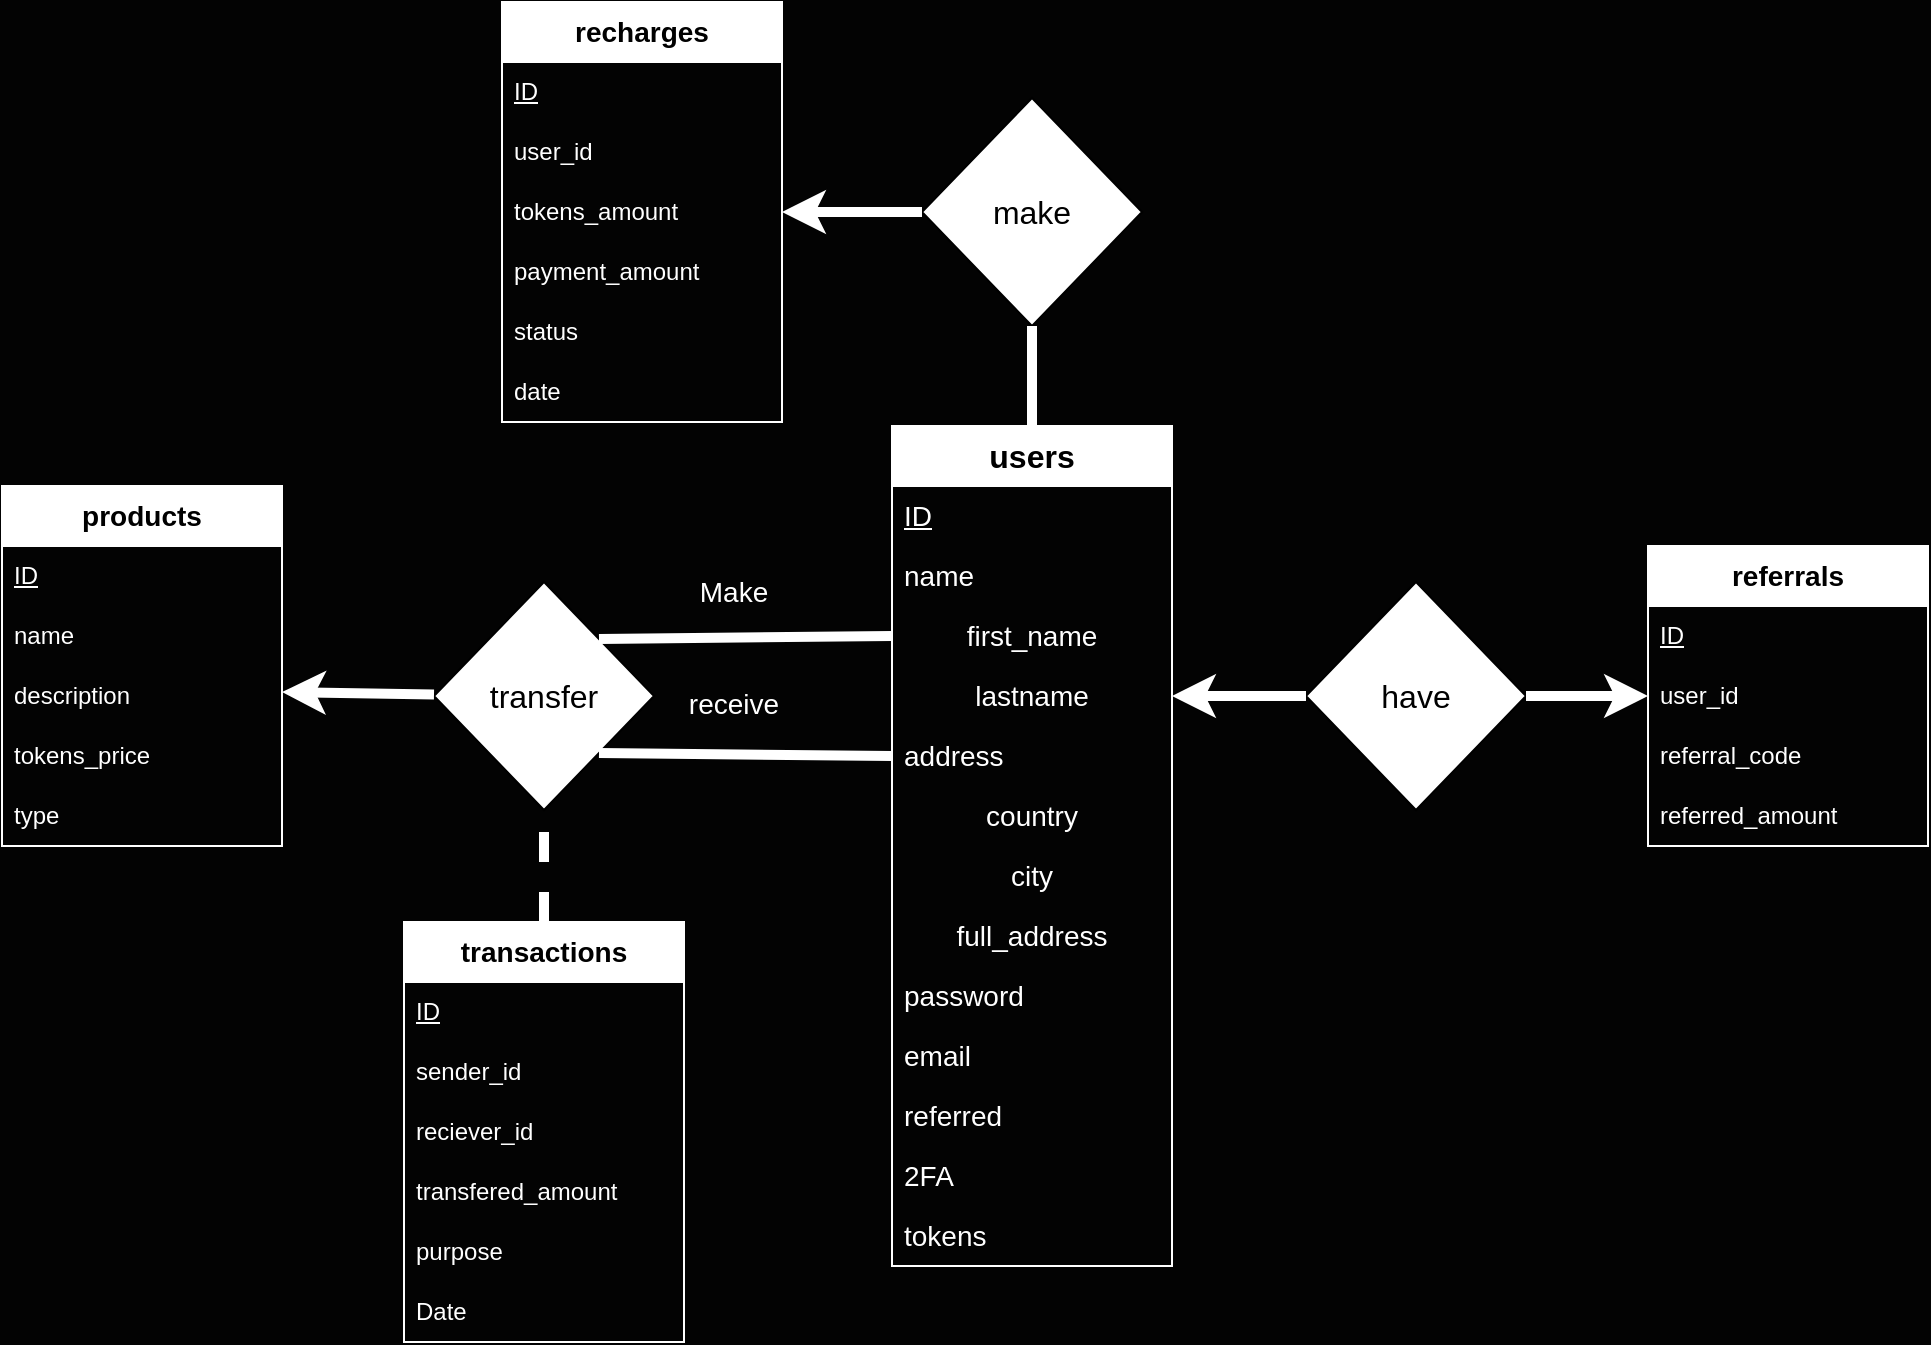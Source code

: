 <mxfile version="24.8.6">
  <diagram id="R2lEEEUBdFMjLlhIrx00" name="Page-1">
    <mxGraphModel dx="1622" dy="1074" grid="0" gridSize="10" guides="1" tooltips="1" connect="1" arrows="1" fold="1" page="0" pageScale="1" pageWidth="850" pageHeight="1100" background="#030303" math="0" shadow="0" extFonts="Permanent Marker^https://fonts.googleapis.com/css?family=Permanent+Marker">
      <root>
        <mxCell id="0" />
        <mxCell id="1" parent="0" />
        <mxCell id="bzM4wp5x5XGzccTKVfXO-14" value="&lt;b style=&quot;font-size: 14px;&quot;&gt;referrals&lt;/b&gt;" style="swimlane;fontStyle=0;childLayout=stackLayout;horizontal=1;startSize=30;horizontalStack=0;resizeParent=1;resizeParentMax=0;resizeLast=0;collapsible=1;marginBottom=0;whiteSpace=wrap;html=1;fontSize=14;strokeColor=#FFFFFF;" vertex="1" parent="1">
          <mxGeometry x="595" y="141" width="140" height="150" as="geometry" />
        </mxCell>
        <mxCell id="bzM4wp5x5XGzccTKVfXO-15" value="&lt;span&gt;ID&lt;/span&gt;" style="text;strokeColor=none;fillColor=none;align=left;verticalAlign=middle;spacingLeft=4;spacingRight=4;overflow=hidden;points=[[0,0.5],[1,0.5]];portConstraint=eastwest;rotatable=0;whiteSpace=wrap;html=1;fontColor=#FFFFFF;fontStyle=4" vertex="1" parent="bzM4wp5x5XGzccTKVfXO-14">
          <mxGeometry y="30" width="140" height="30" as="geometry" />
        </mxCell>
        <mxCell id="bzM4wp5x5XGzccTKVfXO-16" value="user_id" style="text;strokeColor=none;fillColor=none;align=left;verticalAlign=middle;spacingLeft=4;spacingRight=4;overflow=hidden;points=[[0,0.5],[1,0.5]];portConstraint=eastwest;rotatable=0;whiteSpace=wrap;html=1;fontColor=#FFFFFF;" vertex="1" parent="bzM4wp5x5XGzccTKVfXO-14">
          <mxGeometry y="60" width="140" height="30" as="geometry" />
        </mxCell>
        <mxCell id="bzM4wp5x5XGzccTKVfXO-20" value="referral_code" style="text;strokeColor=none;fillColor=none;align=left;verticalAlign=middle;spacingLeft=4;spacingRight=4;overflow=hidden;points=[[0,0.5],[1,0.5]];portConstraint=eastwest;rotatable=0;whiteSpace=wrap;html=1;fontColor=#FFFFFF;" vertex="1" parent="bzM4wp5x5XGzccTKVfXO-14">
          <mxGeometry y="90" width="140" height="30" as="geometry" />
        </mxCell>
        <mxCell id="bzM4wp5x5XGzccTKVfXO-19" value="referred_amount" style="text;strokeColor=none;fillColor=none;align=left;verticalAlign=middle;spacingLeft=4;spacingRight=4;overflow=hidden;points=[[0,0.5],[1,0.5]];portConstraint=eastwest;rotatable=0;whiteSpace=wrap;html=1;fontColor=#FFFFFF;" vertex="1" parent="bzM4wp5x5XGzccTKVfXO-14">
          <mxGeometry y="120" width="140" height="30" as="geometry" />
        </mxCell>
        <mxCell id="bzM4wp5x5XGzccTKVfXO-22" value="&lt;b&gt;users&lt;/b&gt;" style="swimlane;fontStyle=0;childLayout=stackLayout;horizontal=1;startSize=30;horizontalStack=0;resizeParent=1;resizeParentMax=0;resizeLast=0;collapsible=1;marginBottom=0;whiteSpace=wrap;html=1;fontSize=16;strokeColor=#FFFFFF;" vertex="1" parent="1">
          <mxGeometry x="217" y="81" width="140" height="420" as="geometry" />
        </mxCell>
        <mxCell id="bzM4wp5x5XGzccTKVfXO-23" value="&lt;span style=&quot;font-size: 14px;&quot;&gt;ID&lt;/span&gt;" style="text;strokeColor=none;fillColor=none;align=left;verticalAlign=middle;spacingLeft=4;spacingRight=4;overflow=hidden;points=[[0,0.5],[1,0.5]];portConstraint=eastwest;rotatable=0;whiteSpace=wrap;html=1;fontColor=#FFFFFF;fontSize=14;fontStyle=4" vertex="1" parent="bzM4wp5x5XGzccTKVfXO-22">
          <mxGeometry y="30" width="140" height="30" as="geometry" />
        </mxCell>
        <mxCell id="bzM4wp5x5XGzccTKVfXO-24" value="name" style="text;strokeColor=none;fillColor=none;align=left;verticalAlign=middle;spacingLeft=4;spacingRight=4;overflow=hidden;points=[[0,0.5],[1,0.5]];portConstraint=eastwest;rotatable=0;whiteSpace=wrap;html=1;fontColor=#FFFFFF;fontSize=14;" vertex="1" parent="bzM4wp5x5XGzccTKVfXO-22">
          <mxGeometry y="60" width="140" height="30" as="geometry" />
        </mxCell>
        <mxCell id="bzM4wp5x5XGzccTKVfXO-25" value="first_name" style="text;strokeColor=none;fillColor=none;align=center;verticalAlign=middle;spacingLeft=4;spacingRight=4;overflow=hidden;points=[[0,0.5],[1,0.5]];portConstraint=eastwest;rotatable=0;whiteSpace=wrap;html=1;fontColor=#FFFFFF;fontSize=14;" vertex="1" parent="bzM4wp5x5XGzccTKVfXO-22">
          <mxGeometry y="90" width="140" height="30" as="geometry" />
        </mxCell>
        <mxCell id="bzM4wp5x5XGzccTKVfXO-26" value="lastname" style="text;strokeColor=none;fillColor=none;align=center;verticalAlign=middle;spacingLeft=4;spacingRight=4;overflow=hidden;points=[[0,0.5],[1,0.5]];portConstraint=eastwest;rotatable=0;whiteSpace=wrap;html=1;fontColor=#FFFFFF;fontSize=14;" vertex="1" parent="bzM4wp5x5XGzccTKVfXO-22">
          <mxGeometry y="120" width="140" height="30" as="geometry" />
        </mxCell>
        <mxCell id="bzM4wp5x5XGzccTKVfXO-27" value="address" style="text;strokeColor=none;fillColor=none;align=left;verticalAlign=middle;spacingLeft=4;spacingRight=4;overflow=hidden;points=[[0,0.5],[1,0.5]];portConstraint=eastwest;rotatable=0;whiteSpace=wrap;html=1;fontColor=#FFFFFF;fontSize=14;" vertex="1" parent="bzM4wp5x5XGzccTKVfXO-22">
          <mxGeometry y="150" width="140" height="30" as="geometry" />
        </mxCell>
        <mxCell id="bzM4wp5x5XGzccTKVfXO-28" value="country" style="text;strokeColor=none;fillColor=none;align=center;verticalAlign=middle;spacingLeft=4;spacingRight=4;overflow=hidden;points=[[0,0.5],[1,0.5]];portConstraint=eastwest;rotatable=0;whiteSpace=wrap;html=1;fontColor=#FFFFFF;fontSize=14;" vertex="1" parent="bzM4wp5x5XGzccTKVfXO-22">
          <mxGeometry y="180" width="140" height="30" as="geometry" />
        </mxCell>
        <mxCell id="bzM4wp5x5XGzccTKVfXO-29" value="city" style="text;strokeColor=none;fillColor=none;align=center;verticalAlign=middle;spacingLeft=4;spacingRight=4;overflow=hidden;points=[[0,0.5],[1,0.5]];portConstraint=eastwest;rotatable=0;whiteSpace=wrap;html=1;fontColor=#FFFFFF;fontSize=14;" vertex="1" parent="bzM4wp5x5XGzccTKVfXO-22">
          <mxGeometry y="210" width="140" height="30" as="geometry" />
        </mxCell>
        <mxCell id="bzM4wp5x5XGzccTKVfXO-30" value="full_address" style="text;strokeColor=none;fillColor=none;align=center;verticalAlign=middle;spacingLeft=4;spacingRight=4;overflow=hidden;points=[[0,0.5],[1,0.5]];portConstraint=eastwest;rotatable=0;whiteSpace=wrap;html=1;fontColor=#FFFFFF;fontSize=14;" vertex="1" parent="bzM4wp5x5XGzccTKVfXO-22">
          <mxGeometry y="240" width="140" height="30" as="geometry" />
        </mxCell>
        <mxCell id="bzM4wp5x5XGzccTKVfXO-31" value="password" style="text;strokeColor=none;fillColor=none;align=left;verticalAlign=middle;spacingLeft=4;spacingRight=4;overflow=hidden;points=[[0,0.5],[1,0.5]];portConstraint=eastwest;rotatable=0;whiteSpace=wrap;html=1;fontColor=#FFFFFF;fontSize=14;" vertex="1" parent="bzM4wp5x5XGzccTKVfXO-22">
          <mxGeometry y="270" width="140" height="30" as="geometry" />
        </mxCell>
        <mxCell id="bzM4wp5x5XGzccTKVfXO-32" value="email" style="text;strokeColor=none;fillColor=none;align=left;verticalAlign=middle;spacingLeft=4;spacingRight=4;overflow=hidden;points=[[0,0.5],[1,0.5]];portConstraint=eastwest;rotatable=0;whiteSpace=wrap;html=1;fontColor=#FFFFFF;fontSize=14;" vertex="1" parent="bzM4wp5x5XGzccTKVfXO-22">
          <mxGeometry y="300" width="140" height="30" as="geometry" />
        </mxCell>
        <mxCell id="bzM4wp5x5XGzccTKVfXO-33" value="referred" style="text;strokeColor=none;fillColor=none;align=left;verticalAlign=middle;spacingLeft=4;spacingRight=4;overflow=hidden;points=[[0,0.5],[1,0.5]];portConstraint=eastwest;rotatable=0;whiteSpace=wrap;html=1;fontColor=#FFFFFF;fontSize=14;" vertex="1" parent="bzM4wp5x5XGzccTKVfXO-22">
          <mxGeometry y="330" width="140" height="30" as="geometry" />
        </mxCell>
        <mxCell id="bzM4wp5x5XGzccTKVfXO-54" value="2FA" style="text;strokeColor=none;fillColor=none;align=left;verticalAlign=middle;spacingLeft=4;spacingRight=4;overflow=hidden;points=[[0,0.5],[1,0.5]];portConstraint=eastwest;rotatable=0;whiteSpace=wrap;html=1;fontColor=#FFFFFF;fontSize=14;" vertex="1" parent="bzM4wp5x5XGzccTKVfXO-22">
          <mxGeometry y="360" width="140" height="30" as="geometry" />
        </mxCell>
        <mxCell id="bzM4wp5x5XGzccTKVfXO-55" value="tokens" style="text;strokeColor=none;fillColor=none;align=left;verticalAlign=middle;spacingLeft=4;spacingRight=4;overflow=hidden;points=[[0,0.5],[1,0.5]];portConstraint=eastwest;rotatable=0;whiteSpace=wrap;html=1;fontColor=#FFFFFF;fontSize=14;" vertex="1" parent="bzM4wp5x5XGzccTKVfXO-22">
          <mxGeometry y="390" width="140" height="30" as="geometry" />
        </mxCell>
        <mxCell id="bzM4wp5x5XGzccTKVfXO-34" value="have" style="rhombus;whiteSpace=wrap;html=1;fontSize=16;" vertex="1" parent="1">
          <mxGeometry x="424" y="159" width="110" height="114" as="geometry" />
        </mxCell>
        <mxCell id="bzM4wp5x5XGzccTKVfXO-37" value="transfer" style="rhombus;whiteSpace=wrap;html=1;fontSize=16;" vertex="1" parent="1">
          <mxGeometry x="-12" y="159" width="110" height="114" as="geometry" />
        </mxCell>
        <mxCell id="bzM4wp5x5XGzccTKVfXO-38" value="&lt;font style=&quot;font-size: 14px;&quot;&gt;&lt;b&gt;transactions&lt;/b&gt;&lt;/font&gt;" style="swimlane;fontStyle=0;childLayout=stackLayout;horizontal=1;startSize=30;horizontalStack=0;resizeParent=1;resizeParentMax=0;resizeLast=0;collapsible=1;marginBottom=0;whiteSpace=wrap;html=1;fontSize=14;strokeColor=#FFFFFF;" vertex="1" parent="1">
          <mxGeometry x="-27" y="329" width="140" height="210" as="geometry" />
        </mxCell>
        <mxCell id="bzM4wp5x5XGzccTKVfXO-39" value="&lt;u&gt;ID&lt;/u&gt;" style="text;strokeColor=none;fillColor=none;align=left;verticalAlign=middle;spacingLeft=4;spacingRight=4;overflow=hidden;points=[[0,0.5],[1,0.5]];portConstraint=eastwest;rotatable=0;whiteSpace=wrap;html=1;fontColor=#FFFFFF;" vertex="1" parent="bzM4wp5x5XGzccTKVfXO-38">
          <mxGeometry y="30" width="140" height="30" as="geometry" />
        </mxCell>
        <mxCell id="bzM4wp5x5XGzccTKVfXO-40" value="sender_id" style="text;strokeColor=none;fillColor=none;align=left;verticalAlign=middle;spacingLeft=4;spacingRight=4;overflow=hidden;points=[[0,0.5],[1,0.5]];portConstraint=eastwest;rotatable=0;whiteSpace=wrap;html=1;fontColor=#FFFFFF;" vertex="1" parent="bzM4wp5x5XGzccTKVfXO-38">
          <mxGeometry y="60" width="140" height="30" as="geometry" />
        </mxCell>
        <mxCell id="bzM4wp5x5XGzccTKVfXO-41" value="reciever_id" style="text;strokeColor=none;fillColor=none;align=left;verticalAlign=middle;spacingLeft=4;spacingRight=4;overflow=hidden;points=[[0,0.5],[1,0.5]];portConstraint=eastwest;rotatable=0;whiteSpace=wrap;html=1;fontColor=#FFFFFF;" vertex="1" parent="bzM4wp5x5XGzccTKVfXO-38">
          <mxGeometry y="90" width="140" height="30" as="geometry" />
        </mxCell>
        <mxCell id="bzM4wp5x5XGzccTKVfXO-42" value="transfered_amount" style="text;strokeColor=none;fillColor=none;align=left;verticalAlign=middle;spacingLeft=4;spacingRight=4;overflow=hidden;points=[[0,0.5],[1,0.5]];portConstraint=eastwest;rotatable=0;whiteSpace=wrap;html=1;fontColor=#FFFFFF;" vertex="1" parent="bzM4wp5x5XGzccTKVfXO-38">
          <mxGeometry y="120" width="140" height="30" as="geometry" />
        </mxCell>
        <mxCell id="bzM4wp5x5XGzccTKVfXO-43" value="purpose" style="text;strokeColor=none;fillColor=none;align=left;verticalAlign=middle;spacingLeft=4;spacingRight=4;overflow=hidden;points=[[0,0.5],[1,0.5]];portConstraint=eastwest;rotatable=0;whiteSpace=wrap;html=1;fontColor=#FFFFFF;" vertex="1" parent="bzM4wp5x5XGzccTKVfXO-38">
          <mxGeometry y="150" width="140" height="30" as="geometry" />
        </mxCell>
        <mxCell id="bzM4wp5x5XGzccTKVfXO-56" value="Date" style="text;strokeColor=none;fillColor=none;align=left;verticalAlign=middle;spacingLeft=4;spacingRight=4;overflow=hidden;points=[[0,0.5],[1,0.5]];portConstraint=eastwest;rotatable=0;whiteSpace=wrap;html=1;fontColor=#FFFFFF;" vertex="1" parent="bzM4wp5x5XGzccTKVfXO-38">
          <mxGeometry y="180" width="140" height="30" as="geometry" />
        </mxCell>
        <mxCell id="bzM4wp5x5XGzccTKVfXO-46" value="" style="endArrow=none;html=1;rounded=0;entryX=0;entryY=0.5;entryDx=0;entryDy=0;exitX=1;exitY=1;exitDx=0;exitDy=0;strokeColor=#FFFFFF;strokeWidth=5;" edge="1" parent="1" source="bzM4wp5x5XGzccTKVfXO-37" target="bzM4wp5x5XGzccTKVfXO-27">
          <mxGeometry width="50" height="50" relative="1" as="geometry">
            <mxPoint x="139" y="315" as="sourcePoint" />
            <mxPoint x="189" y="265" as="targetPoint" />
          </mxGeometry>
        </mxCell>
        <mxCell id="bzM4wp5x5XGzccTKVfXO-47" value="" style="endArrow=none;html=1;rounded=0;entryX=0;entryY=0.5;entryDx=0;entryDy=0;exitX=1;exitY=0;exitDx=0;exitDy=0;strokeColor=#FFFFFF;strokeWidth=5;" edge="1" parent="1" source="bzM4wp5x5XGzccTKVfXO-37" target="bzM4wp5x5XGzccTKVfXO-25">
          <mxGeometry width="50" height="50" relative="1" as="geometry">
            <mxPoint x="71" y="192" as="sourcePoint" />
            <mxPoint x="217" y="194" as="targetPoint" />
          </mxGeometry>
        </mxCell>
        <mxCell id="bzM4wp5x5XGzccTKVfXO-48" value="" style="endArrow=none;dashed=1;html=1;rounded=0;entryX=0.5;entryY=1;entryDx=0;entryDy=0;exitX=0.5;exitY=0;exitDx=0;exitDy=0;strokeColor=#FFFFFF;strokeWidth=5;" edge="1" parent="1" source="bzM4wp5x5XGzccTKVfXO-38" target="bzM4wp5x5XGzccTKVfXO-37">
          <mxGeometry width="50" height="50" relative="1" as="geometry">
            <mxPoint x="139" y="315" as="sourcePoint" />
            <mxPoint x="189" y="265" as="targetPoint" />
          </mxGeometry>
        </mxCell>
        <mxCell id="bzM4wp5x5XGzccTKVfXO-50" value="" style="endArrow=classic;html=1;rounded=0;strokeColor=#FFFFFF;strokeWidth=5;entryX=0;entryY=0.5;entryDx=0;entryDy=0;exitX=1;exitY=0.5;exitDx=0;exitDy=0;" edge="1" parent="1" source="bzM4wp5x5XGzccTKVfXO-34" target="bzM4wp5x5XGzccTKVfXO-16">
          <mxGeometry width="50" height="50" relative="1" as="geometry">
            <mxPoint x="471" y="337" as="sourcePoint" />
            <mxPoint x="535" y="299" as="targetPoint" />
          </mxGeometry>
        </mxCell>
        <mxCell id="bzM4wp5x5XGzccTKVfXO-51" value="" style="endArrow=classic;html=1;rounded=0;strokeColor=#FFFFFF;strokeWidth=5;entryX=1;entryY=0.5;entryDx=0;entryDy=0;exitX=0;exitY=0.5;exitDx=0;exitDy=0;" edge="1" parent="1" source="bzM4wp5x5XGzccTKVfXO-34" target="bzM4wp5x5XGzccTKVfXO-26">
          <mxGeometry width="50" height="50" relative="1" as="geometry">
            <mxPoint x="544" y="226" as="sourcePoint" />
            <mxPoint x="622" y="226" as="targetPoint" />
          </mxGeometry>
        </mxCell>
        <mxCell id="bzM4wp5x5XGzccTKVfXO-52" value="&lt;font style=&quot;font-size: 14px;&quot; color=&quot;#ffffff&quot;&gt;Make&lt;/font&gt;" style="text;html=1;align=center;verticalAlign=middle;whiteSpace=wrap;rounded=0;fontSize=14;" vertex="1" parent="1">
          <mxGeometry x="108" y="149" width="60" height="30" as="geometry" />
        </mxCell>
        <mxCell id="bzM4wp5x5XGzccTKVfXO-53" value="&lt;div style=&quot;font-size: 14px;&quot;&gt;&lt;font style=&quot;font-size: 14px;&quot; color=&quot;#ffffff&quot;&gt;receive&lt;/font&gt;&lt;br style=&quot;font-size: 14px;&quot;&gt;&lt;/div&gt;" style="text;html=1;align=center;verticalAlign=middle;whiteSpace=wrap;rounded=0;strokeWidth=2;fontSize=14;" vertex="1" parent="1">
          <mxGeometry x="108" y="205" width="60" height="30" as="geometry" />
        </mxCell>
        <mxCell id="bzM4wp5x5XGzccTKVfXO-57" value="make" style="rhombus;whiteSpace=wrap;html=1;fontSize=16;" vertex="1" parent="1">
          <mxGeometry x="232" y="-83" width="110" height="114" as="geometry" />
        </mxCell>
        <mxCell id="bzM4wp5x5XGzccTKVfXO-58" value="&lt;b&gt;recharges&lt;/b&gt;" style="swimlane;fontStyle=0;childLayout=stackLayout;horizontal=1;startSize=30;horizontalStack=0;resizeParent=1;resizeParentMax=0;resizeLast=0;collapsible=1;marginBottom=0;whiteSpace=wrap;html=1;fontSize=14;strokeColor=#FFFFFF;" vertex="1" parent="1">
          <mxGeometry x="22" y="-131" width="140" height="210" as="geometry" />
        </mxCell>
        <mxCell id="bzM4wp5x5XGzccTKVfXO-59" value="&lt;u&gt;ID&lt;/u&gt;" style="text;strokeColor=none;fillColor=none;align=left;verticalAlign=middle;spacingLeft=4;spacingRight=4;overflow=hidden;points=[[0,0.5],[1,0.5]];portConstraint=eastwest;rotatable=0;whiteSpace=wrap;html=1;fontColor=#FFFFFF;" vertex="1" parent="bzM4wp5x5XGzccTKVfXO-58">
          <mxGeometry y="30" width="140" height="30" as="geometry" />
        </mxCell>
        <mxCell id="bzM4wp5x5XGzccTKVfXO-60" value="user_id" style="text;strokeColor=none;fillColor=none;align=left;verticalAlign=middle;spacingLeft=4;spacingRight=4;overflow=hidden;points=[[0,0.5],[1,0.5]];portConstraint=eastwest;rotatable=0;whiteSpace=wrap;html=1;fontColor=#FFFFFF;" vertex="1" parent="bzM4wp5x5XGzccTKVfXO-58">
          <mxGeometry y="60" width="140" height="30" as="geometry" />
        </mxCell>
        <mxCell id="bzM4wp5x5XGzccTKVfXO-61" value="tokens_amount" style="text;strokeColor=none;fillColor=none;align=left;verticalAlign=middle;spacingLeft=4;spacingRight=4;overflow=hidden;points=[[0,0.5],[1,0.5]];portConstraint=eastwest;rotatable=0;whiteSpace=wrap;html=1;fontColor=#FFFFFF;" vertex="1" parent="bzM4wp5x5XGzccTKVfXO-58">
          <mxGeometry y="90" width="140" height="30" as="geometry" />
        </mxCell>
        <mxCell id="bzM4wp5x5XGzccTKVfXO-62" value="payment_amount" style="text;strokeColor=none;fillColor=none;align=left;verticalAlign=middle;spacingLeft=4;spacingRight=4;overflow=hidden;points=[[0,0.5],[1,0.5]];portConstraint=eastwest;rotatable=0;whiteSpace=wrap;html=1;fontColor=#FFFFFF;" vertex="1" parent="bzM4wp5x5XGzccTKVfXO-58">
          <mxGeometry y="120" width="140" height="30" as="geometry" />
        </mxCell>
        <mxCell id="bzM4wp5x5XGzccTKVfXO-63" value="status" style="text;strokeColor=none;fillColor=none;align=left;verticalAlign=middle;spacingLeft=4;spacingRight=4;overflow=hidden;points=[[0,0.5],[1,0.5]];portConstraint=eastwest;rotatable=0;whiteSpace=wrap;html=1;fontColor=#FFFFFF;" vertex="1" parent="bzM4wp5x5XGzccTKVfXO-58">
          <mxGeometry y="150" width="140" height="30" as="geometry" />
        </mxCell>
        <mxCell id="bzM4wp5x5XGzccTKVfXO-64" value="date" style="text;strokeColor=none;fillColor=none;align=left;verticalAlign=middle;spacingLeft=4;spacingRight=4;overflow=hidden;points=[[0,0.5],[1,0.5]];portConstraint=eastwest;rotatable=0;whiteSpace=wrap;html=1;fontColor=#FFFFFF;" vertex="1" parent="bzM4wp5x5XGzccTKVfXO-58">
          <mxGeometry y="180" width="140" height="30" as="geometry" />
        </mxCell>
        <mxCell id="bzM4wp5x5XGzccTKVfXO-65" value="" style="endArrow=none;html=1;rounded=0;entryX=0.5;entryY=1;entryDx=0;entryDy=0;exitX=0.5;exitY=0;exitDx=0;exitDy=0;strokeColor=#FFFFFF;strokeWidth=5;" edge="1" parent="1" source="bzM4wp5x5XGzccTKVfXO-22" target="bzM4wp5x5XGzccTKVfXO-57">
          <mxGeometry width="50" height="50" relative="1" as="geometry">
            <mxPoint x="286" y="51" as="sourcePoint" />
            <mxPoint x="336" y="1" as="targetPoint" />
          </mxGeometry>
        </mxCell>
        <mxCell id="bzM4wp5x5XGzccTKVfXO-66" value="" style="endArrow=classic;html=1;rounded=0;strokeColor=#FFFFFF;strokeWidth=5;entryX=1;entryY=0.5;entryDx=0;entryDy=0;exitX=0;exitY=0.5;exitDx=0;exitDy=0;" edge="1" parent="1" source="bzM4wp5x5XGzccTKVfXO-57" target="bzM4wp5x5XGzccTKVfXO-61">
          <mxGeometry width="50" height="50" relative="1" as="geometry">
            <mxPoint x="357" y="-69" as="sourcePoint" />
            <mxPoint x="418" y="-69" as="targetPoint" />
          </mxGeometry>
        </mxCell>
        <mxCell id="bzM4wp5x5XGzccTKVfXO-67" value="&lt;b&gt;products&lt;/b&gt;" style="swimlane;fontStyle=0;childLayout=stackLayout;horizontal=1;startSize=30;horizontalStack=0;resizeParent=1;resizeParentMax=0;resizeLast=0;collapsible=1;marginBottom=0;whiteSpace=wrap;html=1;fontSize=14;strokeColor=#FFFFFF;" vertex="1" parent="1">
          <mxGeometry x="-228" y="111" width="140" height="180" as="geometry" />
        </mxCell>
        <mxCell id="bzM4wp5x5XGzccTKVfXO-68" value="&lt;u&gt;ID&lt;/u&gt;" style="text;strokeColor=none;fillColor=none;align=left;verticalAlign=middle;spacingLeft=4;spacingRight=4;overflow=hidden;points=[[0,0.5],[1,0.5]];portConstraint=eastwest;rotatable=0;whiteSpace=wrap;html=1;fontColor=#FFFFFF;" vertex="1" parent="bzM4wp5x5XGzccTKVfXO-67">
          <mxGeometry y="30" width="140" height="30" as="geometry" />
        </mxCell>
        <mxCell id="bzM4wp5x5XGzccTKVfXO-69" value="name" style="text;strokeColor=none;fillColor=none;align=left;verticalAlign=middle;spacingLeft=4;spacingRight=4;overflow=hidden;points=[[0,0.5],[1,0.5]];portConstraint=eastwest;rotatable=0;whiteSpace=wrap;html=1;fontColor=#FFFFFF;" vertex="1" parent="bzM4wp5x5XGzccTKVfXO-67">
          <mxGeometry y="60" width="140" height="30" as="geometry" />
        </mxCell>
        <mxCell id="bzM4wp5x5XGzccTKVfXO-70" value="description" style="text;strokeColor=none;fillColor=none;align=left;verticalAlign=middle;spacingLeft=4;spacingRight=4;overflow=hidden;points=[[0,0.5],[1,0.5]];portConstraint=eastwest;rotatable=0;whiteSpace=wrap;html=1;fontColor=#FFFFFF;" vertex="1" parent="bzM4wp5x5XGzccTKVfXO-67">
          <mxGeometry y="90" width="140" height="30" as="geometry" />
        </mxCell>
        <mxCell id="bzM4wp5x5XGzccTKVfXO-71" value="tokens_price" style="text;strokeColor=none;fillColor=none;align=left;verticalAlign=middle;spacingLeft=4;spacingRight=4;overflow=hidden;points=[[0,0.5],[1,0.5]];portConstraint=eastwest;rotatable=0;whiteSpace=wrap;html=1;fontColor=#FFFFFF;" vertex="1" parent="bzM4wp5x5XGzccTKVfXO-67">
          <mxGeometry y="120" width="140" height="30" as="geometry" />
        </mxCell>
        <mxCell id="bzM4wp5x5XGzccTKVfXO-72" value="type" style="text;strokeColor=none;fillColor=none;align=left;verticalAlign=middle;spacingLeft=4;spacingRight=4;overflow=hidden;points=[[0,0.5],[1,0.5]];portConstraint=eastwest;rotatable=0;whiteSpace=wrap;html=1;fontColor=#FFFFFF;" vertex="1" parent="bzM4wp5x5XGzccTKVfXO-67">
          <mxGeometry y="150" width="140" height="30" as="geometry" />
        </mxCell>
        <mxCell id="bzM4wp5x5XGzccTKVfXO-74" value="" style="endArrow=classic;html=1;rounded=0;strokeColor=#FFFFFF;strokeWidth=5;entryX=1;entryY=0.433;entryDx=0;entryDy=0;exitX=0;exitY=0.5;exitDx=0;exitDy=0;entryPerimeter=0;" edge="1" parent="1" target="bzM4wp5x5XGzccTKVfXO-70">
          <mxGeometry width="50" height="50" relative="1" as="geometry">
            <mxPoint x="-12" y="215.23" as="sourcePoint" />
            <mxPoint x="-82" y="215.23" as="targetPoint" />
          </mxGeometry>
        </mxCell>
      </root>
    </mxGraphModel>
  </diagram>
</mxfile>
